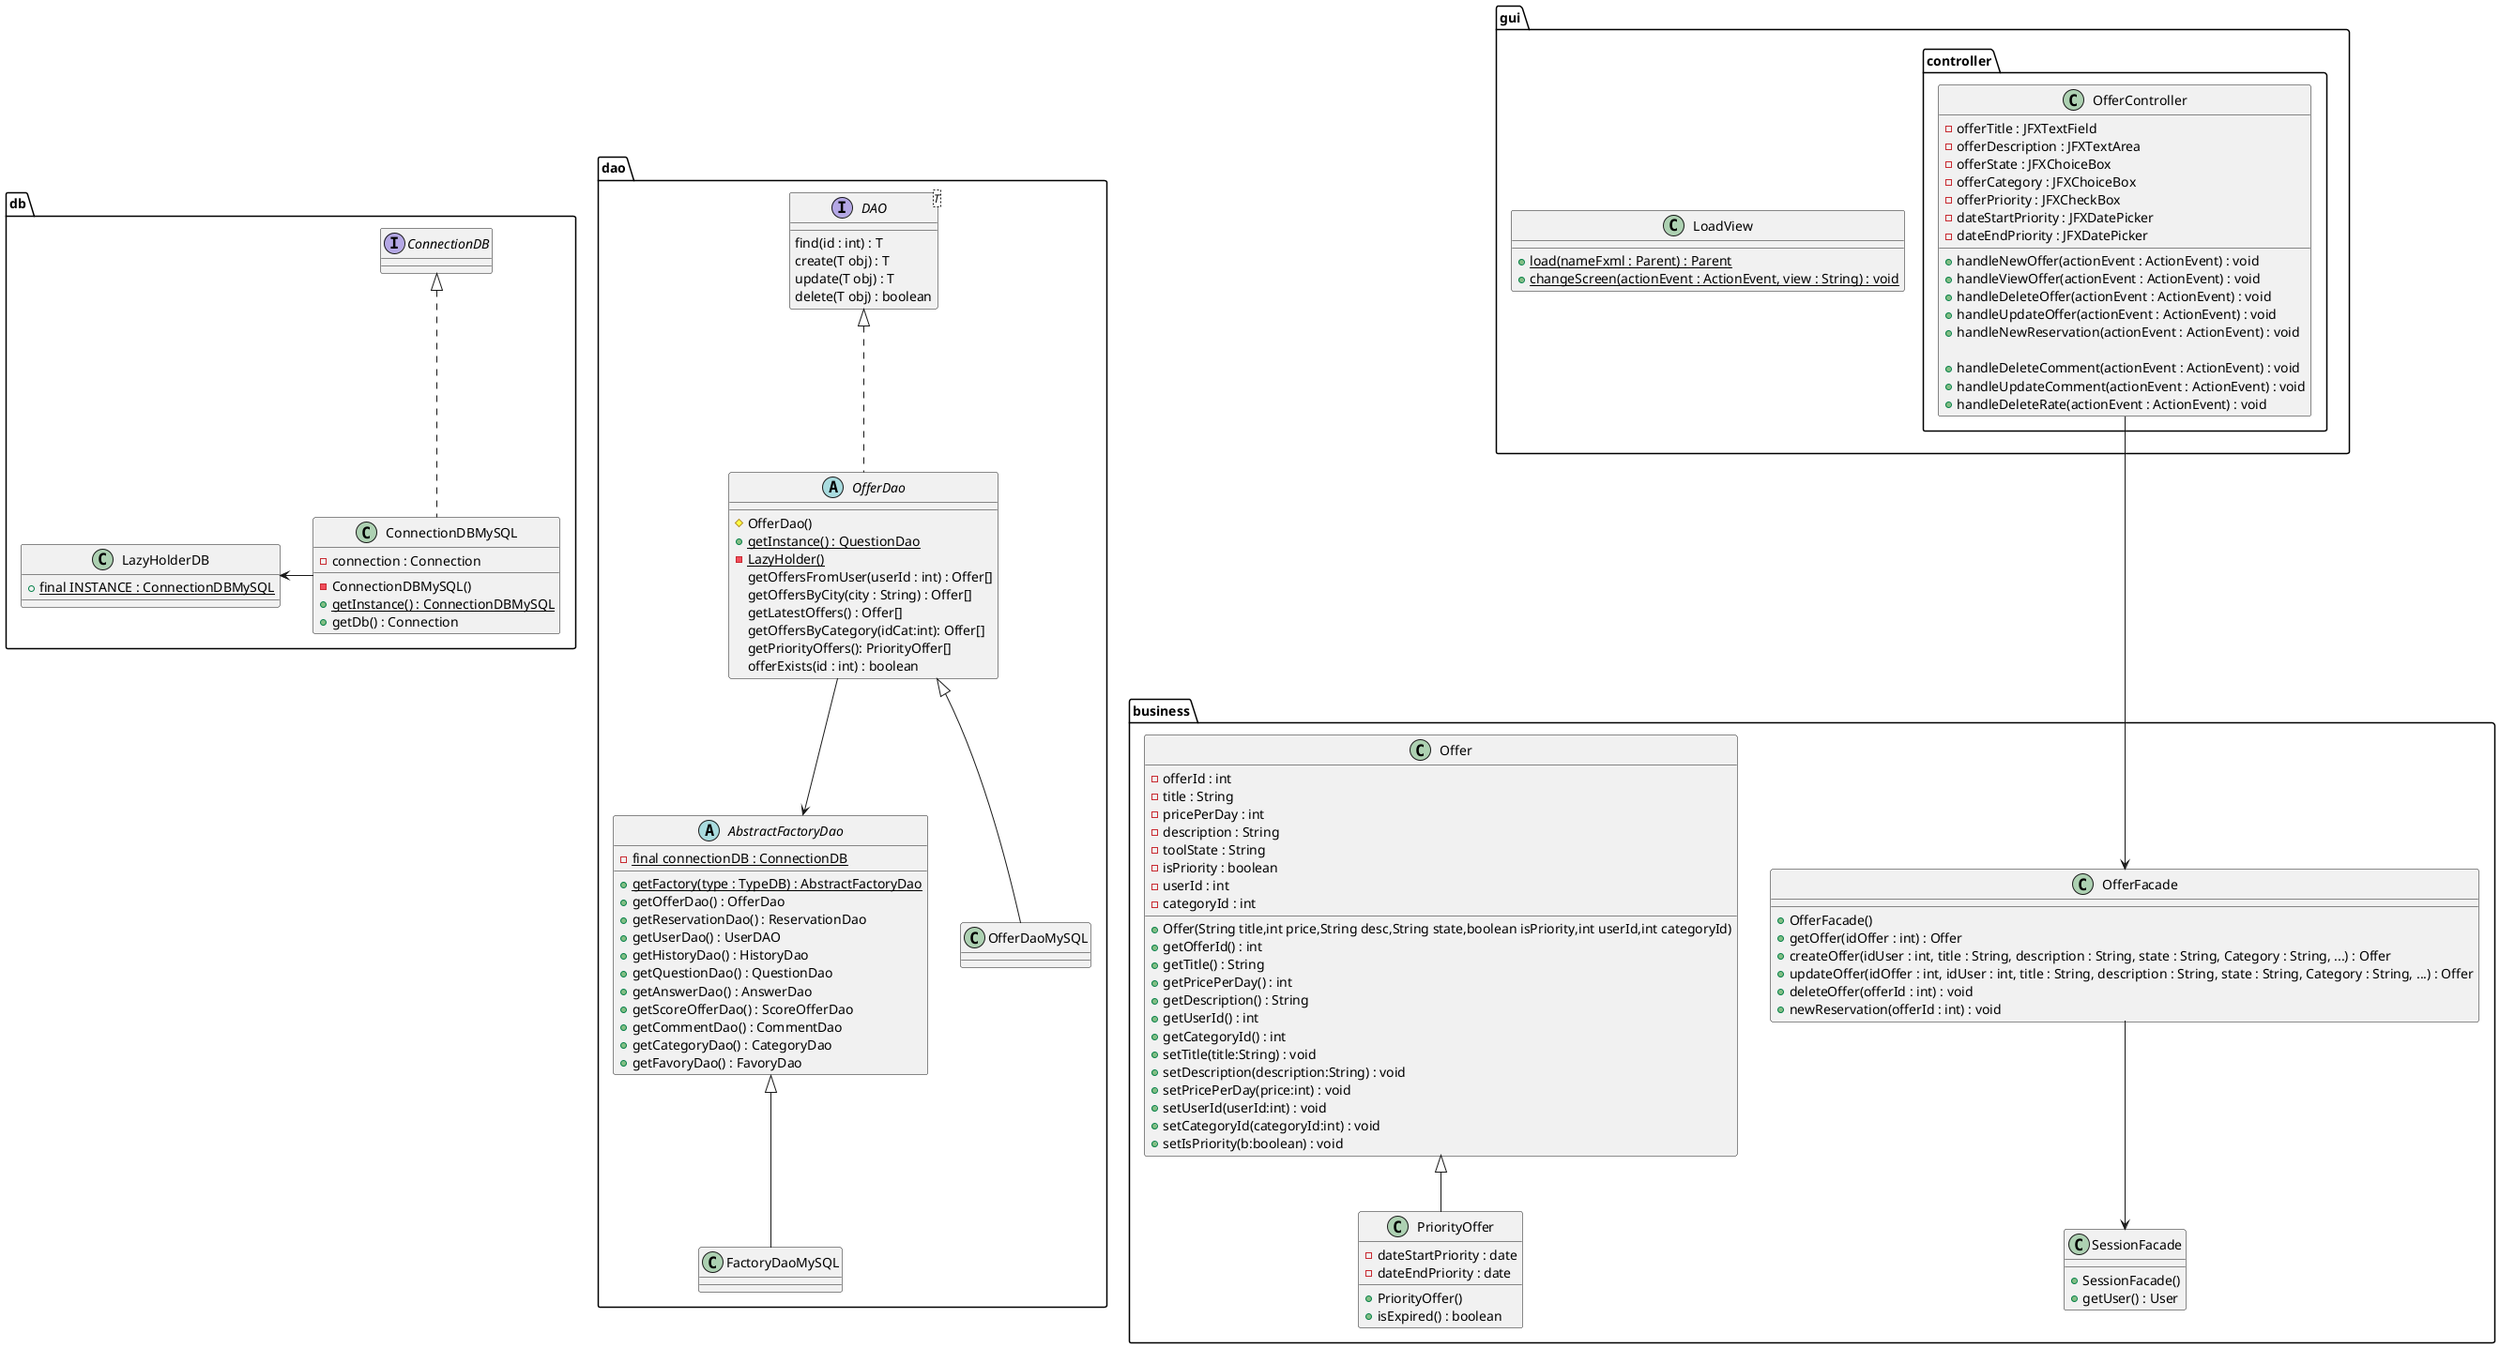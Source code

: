 @startuml

package dao {


    abstract OfferDao{
        # OfferDao()
        + {static} getInstance() : QuestionDao
        - {static} LazyHolder()
        getOffersFromUser(userId : int) : Offer[]
        getOffersByCity(city : String) : Offer[]
        getLatestOffers() : Offer[]
        getOffersByCategory(idCat:int): Offer[]
        getPriorityOffers(): PriorityOffer[]
        offerExists(id : int) : boolean
    }
    class OfferDaoMySQL
    FactoryDaoMySQL -up-|> AbstractFactoryDao
    OfferDaoMySQL -up-|> OfferDao


    interface DAO<T>{
        find(id : int) : T
        create(T obj) : T
        update(T obj) : T
        delete(T obj) : boolean
    }

    abstract AbstractFactoryDao{
        - {static} final connectionDB : ConnectionDB
        + {static} getFactory(type : TypeDB) : AbstractFactoryDao
        + getOfferDao() : OfferDao
        + getReservationDao() : ReservationDao
        + getUserDao() : UserDAO
        + getHistoryDao() : HistoryDao
        + getQuestionDao() : QuestionDao
        + getAnswerDao() : AnswerDao
        + getScoreOfferDao() : ScoreOfferDao
        + getCommentDao() : CommentDao
        + getCategoryDao() : CategoryDao
        + getFavoryDao() : FavoryDao
    }

    class FactoryDaoMySQL{
    }


    DAO <|.. OfferDao
    OfferDao-->AbstractFactoryDao
}
package db{
    class ConnectionDBMySQL{
        - connection : Connection
        - ConnectionDBMySQL()
        + {static} getInstance() : ConnectionDBMySQL
        + getDb() : Connection
    }

    class LazyHolderDB{
        + {static} final INSTANCE : ConnectionDBMySQL
    }
    interface ConnectionDB
    ConnectionDBMySQL -Left-> LazyHolderDB
    ConnectionDBMySQL .up.|> ConnectionDB

}
package business{
    class SessionFacade{
        + SessionFacade()
        + getUser() : User
    }

    class Offer{
        -offerId : int
        -title : String
        -pricePerDay : int
        -description : String
        -toolState : String
        -isPriority : boolean
        -userId : int
        -categoryId : int
        + Offer(String title,int price,String desc,String state,boolean isPriority,int userId,int categoryId)
        + getOfferId() : int
        + getTitle() : String
        + getPricePerDay() : int
        + getDescription() : String
        + getUserId() : int
        + getCategoryId() : int
        + setTitle(title:String) : void
        + setDescription(description:String) : void
        + setPricePerDay(price:int) : void
        + setUserId(userId:int) : void
        + setCategoryId(categoryId:int) : void
        + setIsPriority(b:boolean) : void
    }

    class PriorityOffer{
        -dateStartPriority : date
        -dateEndPriority : date
        +PriorityOffer()
        +isExpired() : boolean
    }
    class OfferFacade{
        + OfferFacade()
        + getOffer(idOffer : int) : Offer
        + createOffer(idUser : int, title : String, description : String, state : String, Category : String, ...) : Offer
        + updateOffer(idOffer : int, idUser : int, title : String, description : String, state : String, Category : String, ...) : Offer
        + deleteOffer(offerId : int) : void
        + newReservation(offerId : int) : void
    }

        Offer <|-- PriorityOffer


}

package gui{

    class LoadView{
        + {static} load(nameFxml : Parent) : Parent
        + {static} changeScreen(actionEvent : ActionEvent, view : String) : void
    }

    package controller{
        class OfferController{
            -offerTitle : JFXTextField
            -offerDescription : JFXTextArea
            -offerState : JFXChoiceBox
            -offerCategory : JFXChoiceBox
            -offerPriority : JFXCheckBox
            -dateStartPriority : JFXDatePicker
            -dateEndPriority : JFXDatePicker
            + handleNewOffer(actionEvent : ActionEvent) : void
            + handleViewOffer(actionEvent : ActionEvent) : void
            + handleDeleteOffer(actionEvent : ActionEvent) : void
            + handleUpdateOffer(actionEvent : ActionEvent) : void
            + handleNewReservation(actionEvent : ActionEvent) : void

            + handleDeleteComment(actionEvent : ActionEvent) : void
            + handleUpdateComment(actionEvent : ActionEvent) : void
            + handleDeleteRate(actionEvent : ActionEvent) : void

        }

    }
}
OfferFacade <--Up- OfferController
SessionFacade <-Up- OfferFacade



@enduml